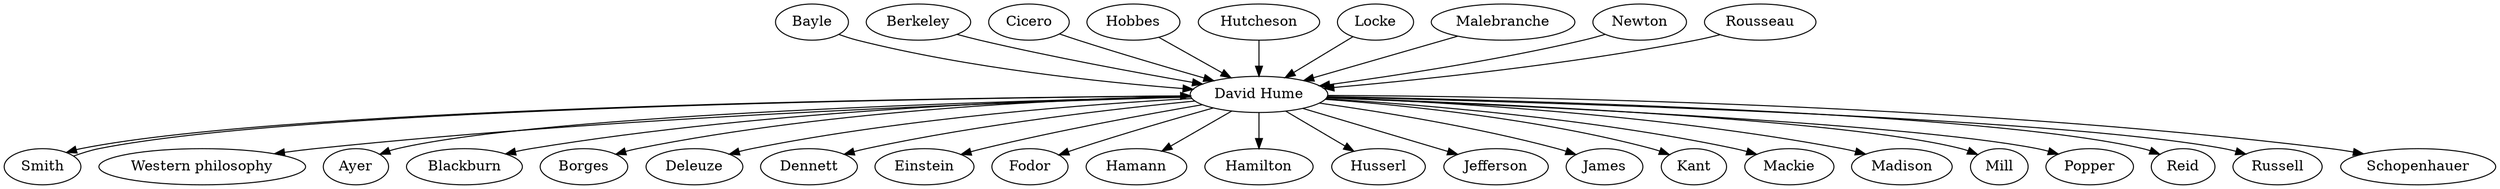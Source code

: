 digraph G {
Bayle [URL="/wiki/Pierre_Bayle"];
Bayle -> "David Hume";
Berkeley [URL="/wiki/George_Berkeley"];
Berkeley -> "David Hume";
Cicero [URL="/wiki/Cicero"];
Cicero -> "David Hume";
Hobbes [URL="/wiki/Thomas_Hobbes"];
Hobbes -> "David Hume";
Hutcheson [URL="/wiki/Francis_Hutcheson_(philosopher)"];
Hutcheson -> "David Hume";
Locke [URL="/wiki/John_Locke"];
Locke -> "David Hume";
Malebranche [URL="/wiki/Nicolas_Malebranche"];
Malebranche -> "David Hume";
Newton [URL="/wiki/Isaac_Newton"];
Newton -> "David Hume";
Rousseau [URL="/wiki/Jean-Jacques_Rousseau"];
Rousseau -> "David Hume";
Smith [URL="/wiki/Adam_Smith"];
Smith -> "David Hume";
"Western philosophy" [URL="/wiki/Western_philosophy"];
"David Hume" -> "Western philosophy";
Ayer [URL="/wiki/Alfred_Jules_Ayer"];
"David Hume" -> Ayer;
Blackburn [URL="/wiki/Simon_Blackburn"];
"David Hume" -> Blackburn;
Borges [URL="/wiki/Jorge_Luis_Borges"];
"David Hume" -> Borges;
Deleuze [URL="/wiki/Gilles_Deleuze"];
"David Hume" -> Deleuze;
Dennett [URL="/wiki/Daniel_Dennett"];
"David Hume" -> Dennett;
Einstein [URL="/wiki/Albert_Einstein"];
"David Hume" -> Einstein;
Fodor [URL="/wiki/Jerry_Fodor"];
"David Hume" -> Fodor;
Hamann [URL="/wiki/Johann_Georg_Hamann"];
"David Hume" -> Hamann;
Hamilton [URL="/wiki/Alexander_Hamilton"];
"David Hume" -> Hamilton;
Husserl [URL="/wiki/Edmund_Husserl"];
"David Hume" -> Husserl;
Jefferson [URL="/wiki/Thomas_Jefferson"];
"David Hume" -> Jefferson;
James [URL="/wiki/William_James"];
"David Hume" -> James;
Kant [URL="/wiki/Immanuel_Kant"];
"David Hume" -> Kant;
Mackie [URL="/wiki/J._L._Mackie"];
"David Hume" -> Mackie;
Madison [URL="/wiki/James_Madison"];
"David Hume" -> Madison;
Mill [URL="/wiki/John_Stuart_Mill"];
"David Hume" -> Mill;
Popper [URL="/wiki/Karl_Popper"];
"David Hume" -> Popper;
Reid [URL="/wiki/Thomas_Reid"];
"David Hume" -> Reid;
Russell [URL="/wiki/Bertrand_Russell"];
"David Hume" -> Russell;
Schopenhauer [URL="/wiki/Arthur_Schopenhauer"];
"David Hume" -> Schopenhauer;
Smith [URL="/wiki/Adam_Smith"];
"David Hume" -> Smith;
}
